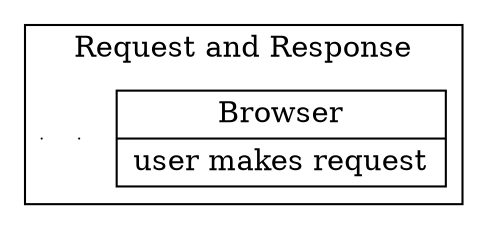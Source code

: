 digraph sequenceDiagram {
  # Install graphviz and run `fdp -Tpng request.dot -o request_diagram.png`
  subgraph cluster_1 {
    label="Request and Response";
    browserHead [ label="{Browser|user makes request}" pos="0.1,4.75!" shape="record" ];
    browserPoint0 [ pos="0.1,4!" shape="point" width="0" ]
    browserPoint5 [ pos="0.1,0.75!" shape="point" width="0" ]#    browserFoot [ la$bel="Browser" pos="0,0!" shape="record" ];

  }
}